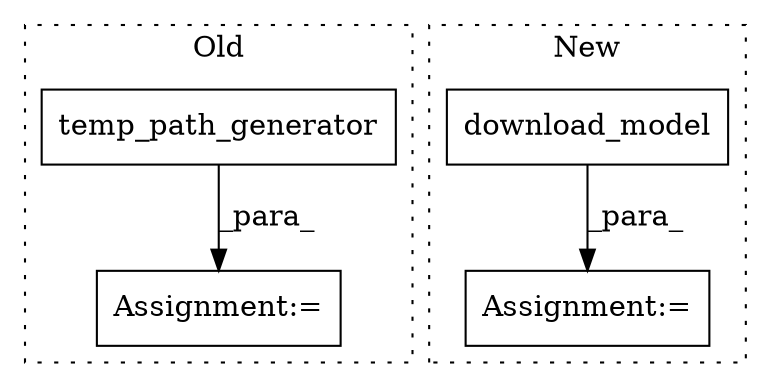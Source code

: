 digraph G {
subgraph cluster0 {
1 [label="temp_path_generator" a="32" s="16791" l="21" shape="box"];
4 [label="Assignment:=" a="7" s="16789" l="1" shape="box"];
label = "Old";
style="dotted";
}
subgraph cluster1 {
2 [label="download_model" a="32" s="16669,16761" l="15,1" shape="box"];
3 [label="Assignment:=" a="7" s="16668" l="1" shape="box"];
label = "New";
style="dotted";
}
1 -> 4 [label="_para_"];
2 -> 3 [label="_para_"];
}